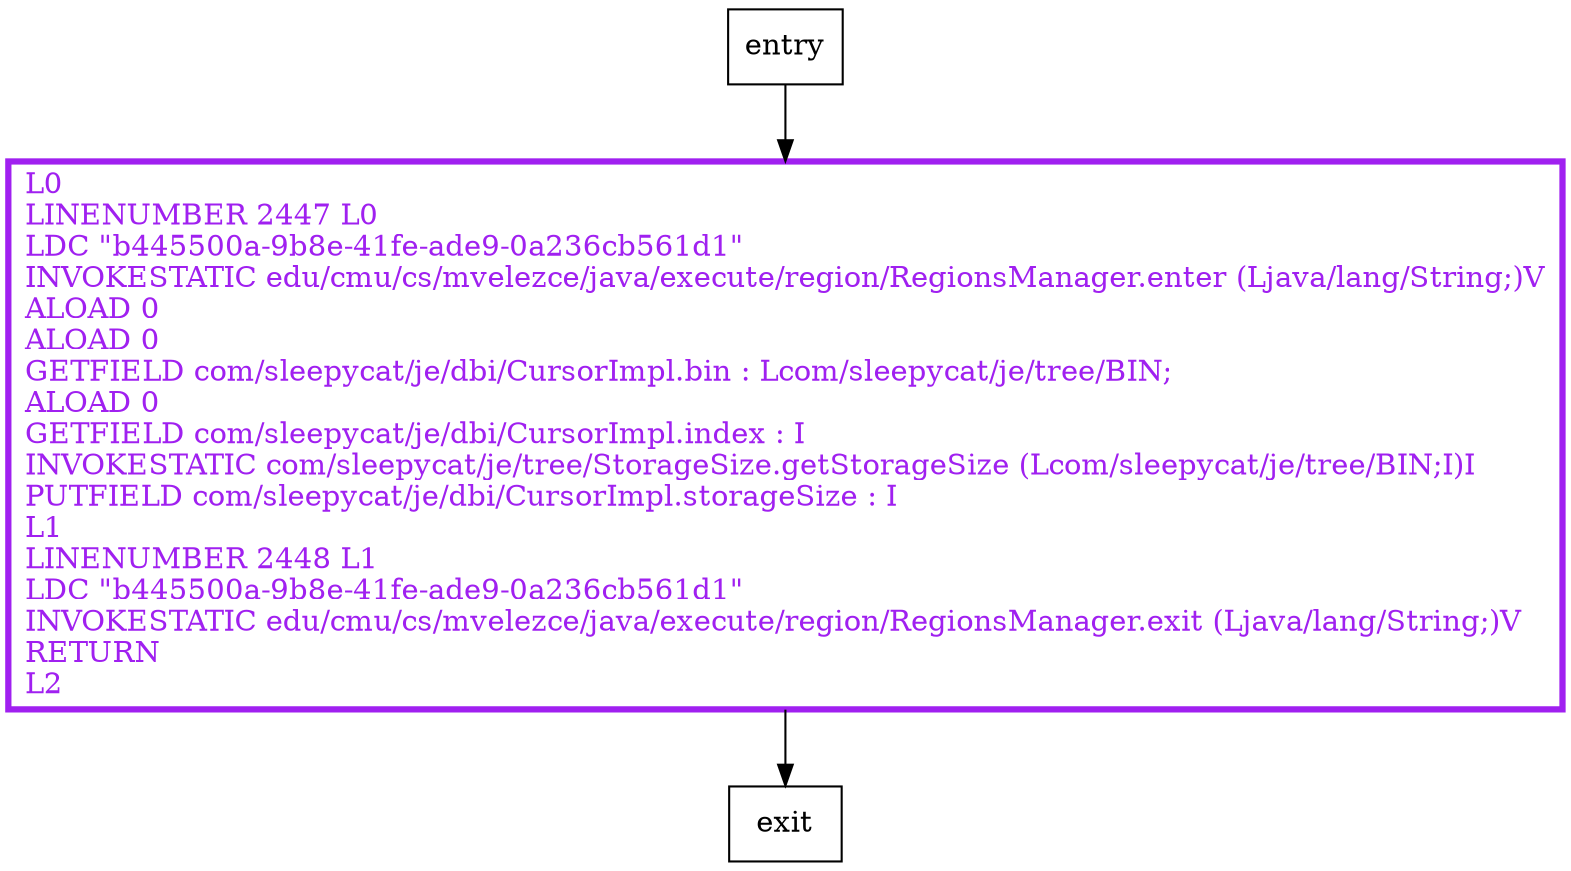 digraph setStorageSize {
node [shape=record];
2067292131 [label="L0\lLINENUMBER 2447 L0\lLDC \"b445500a-9b8e-41fe-ade9-0a236cb561d1\"\lINVOKESTATIC edu/cmu/cs/mvelezce/java/execute/region/RegionsManager.enter (Ljava/lang/String;)V\lALOAD 0\lALOAD 0\lGETFIELD com/sleepycat/je/dbi/CursorImpl.bin : Lcom/sleepycat/je/tree/BIN;\lALOAD 0\lGETFIELD com/sleepycat/je/dbi/CursorImpl.index : I\lINVOKESTATIC com/sleepycat/je/tree/StorageSize.getStorageSize (Lcom/sleepycat/je/tree/BIN;I)I\lPUTFIELD com/sleepycat/je/dbi/CursorImpl.storageSize : I\lL1\lLINENUMBER 2448 L1\lLDC \"b445500a-9b8e-41fe-ade9-0a236cb561d1\"\lINVOKESTATIC edu/cmu/cs/mvelezce/java/execute/region/RegionsManager.exit (Ljava/lang/String;)V\lRETURN\lL2\l"];
entry;
exit;
entry -> 2067292131
2067292131 -> exit
2067292131[fontcolor="purple", penwidth=3, color="purple"];
}
